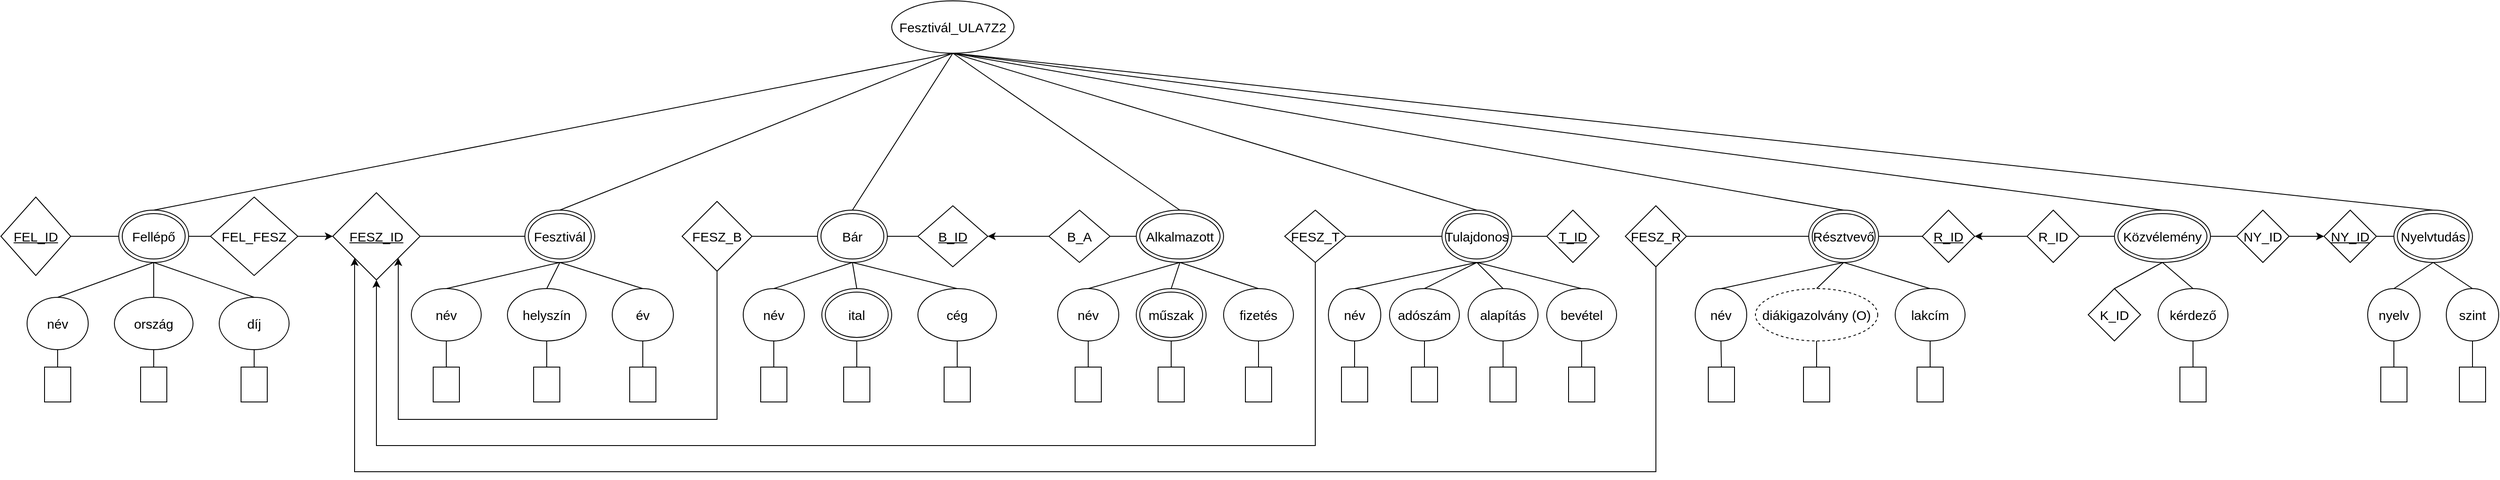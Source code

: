 <mxfile version="22.0.4" type="device">
  <diagram name="1 oldal" id="80w6oadus03rzyrTUa70">
    <mxGraphModel dx="2520" dy="2309" grid="1" gridSize="10" guides="1" tooltips="1" connect="1" arrows="1" fold="1" page="1" pageScale="1" pageWidth="827" pageHeight="1169" math="0" shadow="0">
      <root>
        <mxCell id="0" />
        <mxCell id="1" parent="0" />
        <mxCell id="JOiULctxTrwkrGutLJkI-7" value="Fesztivál_ULA7Z2" style="ellipse;whiteSpace=wrap;html=1;fontSize=15;" vertex="1" parent="1">
          <mxGeometry x="280" y="80" width="140" height="60" as="geometry" />
        </mxCell>
        <mxCell id="JOiULctxTrwkrGutLJkI-17" style="rounded=0;orthogonalLoop=1;jettySize=auto;html=1;exitX=0.5;exitY=0;exitDx=0;exitDy=0;entryX=0.5;entryY=1;entryDx=0;entryDy=0;endArrow=none;endFill=0;fontSize=15;" edge="1" parent="1" source="JOiULctxTrwkrGutLJkI-80" target="JOiULctxTrwkrGutLJkI-7">
          <mxGeometry relative="1" as="geometry">
            <mxPoint x="390" y="170" as="targetPoint" />
            <mxPoint x="-565" y="320" as="sourcePoint" />
          </mxGeometry>
        </mxCell>
        <mxCell id="JOiULctxTrwkrGutLJkI-18" style="rounded=0;orthogonalLoop=1;jettySize=auto;html=1;exitX=0.5;exitY=0;exitDx=0;exitDy=0;entryX=0.5;entryY=1;entryDx=0;entryDy=0;endArrow=none;endFill=0;fontSize=15;" edge="1" parent="1" source="JOiULctxTrwkrGutLJkI-89" target="JOiULctxTrwkrGutLJkI-7">
          <mxGeometry relative="1" as="geometry">
            <mxPoint x="1015" y="320" as="sourcePoint" />
          </mxGeometry>
        </mxCell>
        <mxCell id="JOiULctxTrwkrGutLJkI-19" style="rounded=0;orthogonalLoop=1;jettySize=auto;html=1;exitX=0.5;exitY=0;exitDx=0;exitDy=0;entryX=0.5;entryY=1;entryDx=0;entryDy=0;endArrow=none;endFill=0;fontSize=15;" edge="1" parent="1" source="JOiULctxTrwkrGutLJkI-85" target="JOiULctxTrwkrGutLJkI-7">
          <mxGeometry relative="1" as="geometry">
            <mxPoint x="600" y="320" as="sourcePoint" />
          </mxGeometry>
        </mxCell>
        <mxCell id="JOiULctxTrwkrGutLJkI-20" style="rounded=0;orthogonalLoop=1;jettySize=auto;html=1;exitX=0.5;exitY=0;exitDx=0;exitDy=0;entryX=0.5;entryY=1;entryDx=0;entryDy=0;endArrow=none;endFill=0;fontSize=15;" edge="1" parent="1" source="JOiULctxTrwkrGutLJkI-84" target="JOiULctxTrwkrGutLJkI-7">
          <mxGeometry relative="1" as="geometry">
            <mxPoint x="235" y="320" as="sourcePoint" />
          </mxGeometry>
        </mxCell>
        <mxCell id="JOiULctxTrwkrGutLJkI-56" style="rounded=0;orthogonalLoop=1;jettySize=auto;html=1;exitX=1;exitY=0.5;exitDx=0;exitDy=0;entryX=0;entryY=0.5;entryDx=0;entryDy=0;endArrow=none;endFill=0;" edge="1" parent="1" source="JOiULctxTrwkrGutLJkI-84" target="JOiULctxTrwkrGutLJkI-55">
          <mxGeometry relative="1" as="geometry">
            <mxPoint x="270" y="350" as="sourcePoint" />
          </mxGeometry>
        </mxCell>
        <mxCell id="JOiULctxTrwkrGutLJkI-21" style="rounded=0;orthogonalLoop=1;jettySize=auto;html=1;exitX=0.5;exitY=0;exitDx=0;exitDy=0;entryX=0.5;entryY=1;entryDx=0;entryDy=0;endArrow=none;endFill=0;fontSize=15;" edge="1" parent="1" source="JOiULctxTrwkrGutLJkI-93" target="JOiULctxTrwkrGutLJkI-7">
          <mxGeometry relative="1" as="geometry">
            <mxPoint x="1410" y="320" as="sourcePoint" />
          </mxGeometry>
        </mxCell>
        <mxCell id="JOiULctxTrwkrGutLJkI-16" style="rounded=0;orthogonalLoop=1;jettySize=auto;html=1;exitX=0.5;exitY=0;exitDx=0;exitDy=0;entryX=0.5;entryY=1;entryDx=0;entryDy=0;endArrow=none;endFill=0;fontSize=15;" edge="1" parent="1" source="JOiULctxTrwkrGutLJkI-81" target="JOiULctxTrwkrGutLJkI-7">
          <mxGeometry relative="1" as="geometry">
            <mxPoint x="-105" y="320" as="sourcePoint" />
          </mxGeometry>
        </mxCell>
        <mxCell id="JOiULctxTrwkrGutLJkI-22" style="rounded=0;orthogonalLoop=1;jettySize=auto;html=1;exitX=0.5;exitY=0;exitDx=0;exitDy=0;entryX=0.5;entryY=1;entryDx=0;entryDy=0;endArrow=none;endFill=0;fontSize=15;" edge="1" parent="1" source="JOiULctxTrwkrGutLJkI-92" target="JOiULctxTrwkrGutLJkI-7">
          <mxGeometry relative="1" as="geometry">
            <mxPoint x="1200" y="320" as="sourcePoint" />
          </mxGeometry>
        </mxCell>
        <mxCell id="JOiULctxTrwkrGutLJkI-24" style="rounded=0;orthogonalLoop=1;jettySize=auto;html=1;exitX=1;exitY=0.5;exitDx=0;exitDy=0;entryX=0;entryY=0.5;entryDx=0;entryDy=0;endArrow=none;endFill=0;fontSize=15;" edge="1" parent="1" source="JOiULctxTrwkrGutLJkI-23" target="JOiULctxTrwkrGutLJkI-81">
          <mxGeometry relative="1" as="geometry">
            <mxPoint x="-150.0" y="350" as="targetPoint" />
          </mxGeometry>
        </mxCell>
        <mxCell id="JOiULctxTrwkrGutLJkI-23" value="&lt;u style=&quot;font-size: 15px;&quot;&gt;FESZ_ID&lt;/u&gt;" style="rhombus;whiteSpace=wrap;html=1;fontSize=15;" vertex="1" parent="1">
          <mxGeometry x="-360" y="300" width="100" height="100" as="geometry" />
        </mxCell>
        <mxCell id="JOiULctxTrwkrGutLJkI-28" style="rounded=0;orthogonalLoop=1;jettySize=auto;html=1;exitX=0.5;exitY=0;exitDx=0;exitDy=0;endArrow=none;endFill=0;entryX=0.5;entryY=1;entryDx=0;entryDy=0;" edge="1" parent="1" source="JOiULctxTrwkrGutLJkI-25" target="JOiULctxTrwkrGutLJkI-81">
          <mxGeometry relative="1" as="geometry">
            <mxPoint x="-105" y="380" as="targetPoint" />
          </mxGeometry>
        </mxCell>
        <mxCell id="JOiULctxTrwkrGutLJkI-54" style="rounded=0;orthogonalLoop=1;jettySize=auto;html=1;exitX=0.5;exitY=1;exitDx=0;exitDy=0;entryX=0.5;entryY=0;entryDx=0;entryDy=0;endArrow=none;endFill=0;" edge="1" parent="1" source="JOiULctxTrwkrGutLJkI-25" target="JOiULctxTrwkrGutLJkI-49">
          <mxGeometry relative="1" as="geometry" />
        </mxCell>
        <mxCell id="JOiULctxTrwkrGutLJkI-25" value="név" style="ellipse;whiteSpace=wrap;html=1;fontSize=15;" vertex="1" parent="1">
          <mxGeometry x="-270" y="410" width="80" height="60" as="geometry" />
        </mxCell>
        <mxCell id="JOiULctxTrwkrGutLJkI-29" style="rounded=0;orthogonalLoop=1;jettySize=auto;html=1;exitX=0.5;exitY=0;exitDx=0;exitDy=0;endArrow=none;endFill=0;entryX=0.5;entryY=1;entryDx=0;entryDy=0;" edge="1" parent="1" source="JOiULctxTrwkrGutLJkI-26" target="JOiULctxTrwkrGutLJkI-81">
          <mxGeometry relative="1" as="geometry">
            <mxPoint x="-70" y="350" as="targetPoint" />
          </mxGeometry>
        </mxCell>
        <mxCell id="JOiULctxTrwkrGutLJkI-53" style="rounded=0;orthogonalLoop=1;jettySize=auto;html=1;exitX=0.5;exitY=1;exitDx=0;exitDy=0;entryX=0.5;entryY=0;entryDx=0;entryDy=0;endArrow=none;endFill=0;" edge="1" parent="1" source="JOiULctxTrwkrGutLJkI-26" target="JOiULctxTrwkrGutLJkI-50">
          <mxGeometry relative="1" as="geometry" />
        </mxCell>
        <mxCell id="JOiULctxTrwkrGutLJkI-26" value="helyszín" style="ellipse;whiteSpace=wrap;html=1;fontSize=15;" vertex="1" parent="1">
          <mxGeometry x="-160" y="410" width="90" height="60" as="geometry" />
        </mxCell>
        <mxCell id="JOiULctxTrwkrGutLJkI-30" style="rounded=0;orthogonalLoop=1;jettySize=auto;html=1;exitX=0.5;exitY=0;exitDx=0;exitDy=0;endArrow=none;endFill=0;entryX=0.5;entryY=1;entryDx=0;entryDy=0;" edge="1" parent="1" source="JOiULctxTrwkrGutLJkI-27" target="JOiULctxTrwkrGutLJkI-81">
          <mxGeometry relative="1" as="geometry">
            <mxPoint x="-50" y="340" as="targetPoint" />
          </mxGeometry>
        </mxCell>
        <mxCell id="JOiULctxTrwkrGutLJkI-52" style="rounded=0;orthogonalLoop=1;jettySize=auto;html=1;exitX=0.5;exitY=1;exitDx=0;exitDy=0;entryX=0.5;entryY=0;entryDx=0;entryDy=0;endArrow=none;endFill=0;" edge="1" parent="1" source="JOiULctxTrwkrGutLJkI-27" target="JOiULctxTrwkrGutLJkI-51">
          <mxGeometry relative="1" as="geometry" />
        </mxCell>
        <mxCell id="JOiULctxTrwkrGutLJkI-27" value="év" style="ellipse;whiteSpace=wrap;html=1;fontSize=15;" vertex="1" parent="1">
          <mxGeometry x="-40" y="410" width="70" height="60" as="geometry" />
        </mxCell>
        <mxCell id="JOiULctxTrwkrGutLJkI-34" style="edgeStyle=orthogonalEdgeStyle;rounded=0;orthogonalLoop=1;jettySize=auto;html=1;entryX=0;entryY=0.5;entryDx=0;entryDy=0;" edge="1" parent="1" source="JOiULctxTrwkrGutLJkI-33" target="JOiULctxTrwkrGutLJkI-23">
          <mxGeometry relative="1" as="geometry" />
        </mxCell>
        <mxCell id="JOiULctxTrwkrGutLJkI-35" style="rounded=0;orthogonalLoop=1;jettySize=auto;html=1;exitX=0;exitY=0.5;exitDx=0;exitDy=0;entryX=0.938;entryY=0.5;entryDx=0;entryDy=0;endArrow=none;endFill=0;entryPerimeter=0;" edge="1" parent="1" source="JOiULctxTrwkrGutLJkI-33" target="JOiULctxTrwkrGutLJkI-80">
          <mxGeometry relative="1" as="geometry">
            <mxPoint x="-520.0" y="350" as="targetPoint" />
          </mxGeometry>
        </mxCell>
        <mxCell id="JOiULctxTrwkrGutLJkI-33" value="FEL_FESZ" style="rhombus;whiteSpace=wrap;html=1;fontSize=15;" vertex="1" parent="1">
          <mxGeometry x="-500" y="305" width="100" height="90" as="geometry" />
        </mxCell>
        <mxCell id="JOiULctxTrwkrGutLJkI-39" style="rounded=0;orthogonalLoop=1;jettySize=auto;html=1;exitX=0.5;exitY=0;exitDx=0;exitDy=0;entryX=0.5;entryY=1;entryDx=0;entryDy=0;endArrow=none;endFill=0;" edge="1" parent="1" source="JOiULctxTrwkrGutLJkI-36" target="JOiULctxTrwkrGutLJkI-80">
          <mxGeometry relative="1" as="geometry">
            <mxPoint x="-565" y="380" as="targetPoint" />
          </mxGeometry>
        </mxCell>
        <mxCell id="JOiULctxTrwkrGutLJkI-36" value="név" style="ellipse;whiteSpace=wrap;html=1;fontSize=15;" vertex="1" parent="1">
          <mxGeometry x="-710" y="420" width="70" height="60" as="geometry" />
        </mxCell>
        <mxCell id="JOiULctxTrwkrGutLJkI-40" style="rounded=0;orthogonalLoop=1;jettySize=auto;html=1;exitX=0.5;exitY=0;exitDx=0;exitDy=0;entryX=0.5;entryY=1;entryDx=0;entryDy=0;endArrow=none;endFill=0;" edge="1" parent="1" source="JOiULctxTrwkrGutLJkI-37" target="JOiULctxTrwkrGutLJkI-80">
          <mxGeometry relative="1" as="geometry">
            <mxPoint x="-565" y="380" as="targetPoint" />
          </mxGeometry>
        </mxCell>
        <mxCell id="JOiULctxTrwkrGutLJkI-37" value="ország" style="ellipse;whiteSpace=wrap;html=1;fontSize=15;" vertex="1" parent="1">
          <mxGeometry x="-610" y="420" width="90" height="60" as="geometry" />
        </mxCell>
        <mxCell id="JOiULctxTrwkrGutLJkI-41" style="rounded=0;orthogonalLoop=1;jettySize=auto;html=1;exitX=0.5;exitY=0;exitDx=0;exitDy=0;entryX=0.5;entryY=1;entryDx=0;entryDy=0;endArrow=none;endFill=0;" edge="1" parent="1" source="JOiULctxTrwkrGutLJkI-38" target="JOiULctxTrwkrGutLJkI-80">
          <mxGeometry relative="1" as="geometry">
            <mxPoint x="-565" y="380" as="targetPoint" />
          </mxGeometry>
        </mxCell>
        <mxCell id="JOiULctxTrwkrGutLJkI-38" value="díj" style="ellipse;whiteSpace=wrap;html=1;fontSize=15;" vertex="1" parent="1">
          <mxGeometry x="-490" y="420" width="80" height="60" as="geometry" />
        </mxCell>
        <mxCell id="JOiULctxTrwkrGutLJkI-43" style="rounded=0;orthogonalLoop=1;jettySize=auto;html=1;exitX=1;exitY=0.5;exitDx=0;exitDy=0;entryX=0;entryY=0.5;entryDx=0;entryDy=0;endArrow=none;endFill=0;" edge="1" parent="1" source="JOiULctxTrwkrGutLJkI-42" target="JOiULctxTrwkrGutLJkI-80">
          <mxGeometry relative="1" as="geometry">
            <mxPoint x="-610.0" y="350" as="targetPoint" />
          </mxGeometry>
        </mxCell>
        <mxCell id="JOiULctxTrwkrGutLJkI-42" value="&lt;u&gt;FEL_ID&lt;/u&gt;" style="rhombus;whiteSpace=wrap;html=1;fontSize=15;" vertex="1" parent="1">
          <mxGeometry x="-740" y="305" width="80" height="90" as="geometry" />
        </mxCell>
        <mxCell id="JOiULctxTrwkrGutLJkI-47" style="rounded=0;orthogonalLoop=1;jettySize=auto;html=1;exitX=1;exitY=0.5;exitDx=0;exitDy=0;entryX=0;entryY=0.5;entryDx=0;entryDy=0;endArrow=none;endFill=0;" edge="1" parent="1" source="JOiULctxTrwkrGutLJkI-44" target="JOiULctxTrwkrGutLJkI-84">
          <mxGeometry relative="1" as="geometry">
            <mxPoint x="200" y="350" as="targetPoint" />
          </mxGeometry>
        </mxCell>
        <mxCell id="JOiULctxTrwkrGutLJkI-48" style="edgeStyle=orthogonalEdgeStyle;rounded=0;orthogonalLoop=1;jettySize=auto;html=1;exitX=0.5;exitY=1;exitDx=0;exitDy=0;entryX=1;entryY=1;entryDx=0;entryDy=0;" edge="1" parent="1" source="JOiULctxTrwkrGutLJkI-44" target="JOiULctxTrwkrGutLJkI-23">
          <mxGeometry relative="1" as="geometry">
            <mxPoint x="-290" y="380" as="targetPoint" />
            <Array as="points">
              <mxPoint x="80" y="560" />
              <mxPoint x="-285" y="560" />
            </Array>
          </mxGeometry>
        </mxCell>
        <mxCell id="JOiULctxTrwkrGutLJkI-44" value="FESZ_B" style="rhombus;whiteSpace=wrap;html=1;fontSize=15;" vertex="1" parent="1">
          <mxGeometry x="40" y="310" width="80" height="80" as="geometry" />
        </mxCell>
        <mxCell id="JOiULctxTrwkrGutLJkI-73" style="rounded=0;orthogonalLoop=1;jettySize=auto;html=1;exitX=0.5;exitY=0;exitDx=0;exitDy=0;entryX=0.5;entryY=1;entryDx=0;entryDy=0;endArrow=none;endFill=0;" edge="1" parent="1" source="JOiULctxTrwkrGutLJkI-87" target="JOiULctxTrwkrGutLJkI-7">
          <mxGeometry relative="1" as="geometry">
            <mxPoint x="872" y="320" as="sourcePoint" />
          </mxGeometry>
        </mxCell>
        <mxCell id="JOiULctxTrwkrGutLJkI-49" value="" style="rounded=0;whiteSpace=wrap;html=1;" vertex="1" parent="1">
          <mxGeometry x="-245" y="500" width="30" height="40" as="geometry" />
        </mxCell>
        <mxCell id="JOiULctxTrwkrGutLJkI-50" value="" style="rounded=0;whiteSpace=wrap;html=1;" vertex="1" parent="1">
          <mxGeometry x="-130" y="500" width="30" height="40" as="geometry" />
        </mxCell>
        <mxCell id="JOiULctxTrwkrGutLJkI-51" value="" style="rounded=0;whiteSpace=wrap;html=1;" vertex="1" parent="1">
          <mxGeometry x="-20" y="500" width="30" height="40" as="geometry" />
        </mxCell>
        <mxCell id="JOiULctxTrwkrGutLJkI-55" value="&lt;u&gt;B_ID&lt;/u&gt;" style="rhombus;whiteSpace=wrap;html=1;fontSize=15;" vertex="1" parent="1">
          <mxGeometry x="310" y="315" width="80" height="70" as="geometry" />
        </mxCell>
        <mxCell id="JOiULctxTrwkrGutLJkI-63" style="rounded=0;orthogonalLoop=1;jettySize=auto;html=1;exitX=0.5;exitY=0;exitDx=0;exitDy=0;endArrow=none;endFill=0;entryX=0.5;entryY=1;entryDx=0;entryDy=0;" edge="1" parent="1" source="JOiULctxTrwkrGutLJkI-57" target="JOiULctxTrwkrGutLJkI-84">
          <mxGeometry relative="1" as="geometry">
            <mxPoint x="200" y="390" as="targetPoint" />
          </mxGeometry>
        </mxCell>
        <mxCell id="JOiULctxTrwkrGutLJkI-57" value="név" style="ellipse;whiteSpace=wrap;html=1;fontSize=15;" vertex="1" parent="1">
          <mxGeometry x="110" y="410" width="70" height="60" as="geometry" />
        </mxCell>
        <mxCell id="JOiULctxTrwkrGutLJkI-65" style="rounded=0;orthogonalLoop=1;jettySize=auto;html=1;exitX=0.5;exitY=0;exitDx=0;exitDy=0;endArrow=none;endFill=0;entryX=0.5;entryY=1;entryDx=0;entryDy=0;" edge="1" parent="1" source="JOiULctxTrwkrGutLJkI-59" target="JOiULctxTrwkrGutLJkI-84">
          <mxGeometry relative="1" as="geometry">
            <mxPoint x="260" y="390" as="targetPoint" />
          </mxGeometry>
        </mxCell>
        <mxCell id="JOiULctxTrwkrGutLJkI-59" value="cég" style="ellipse;whiteSpace=wrap;html=1;fontSize=15;" vertex="1" parent="1">
          <mxGeometry x="310" y="410" width="90" height="60" as="geometry" />
        </mxCell>
        <mxCell id="JOiULctxTrwkrGutLJkI-64" style="rounded=0;orthogonalLoop=1;jettySize=auto;html=1;exitX=0.5;exitY=0;exitDx=0;exitDy=0;endArrow=none;endFill=0;entryX=0.5;entryY=1;entryDx=0;entryDy=0;" edge="1" parent="1" source="JOiULctxTrwkrGutLJkI-62" target="JOiULctxTrwkrGutLJkI-84">
          <mxGeometry relative="1" as="geometry">
            <mxPoint x="220" y="390" as="targetPoint" />
          </mxGeometry>
        </mxCell>
        <mxCell id="JOiULctxTrwkrGutLJkI-62" value="ital" style="ellipse;shape=doubleEllipse;whiteSpace=wrap;html=1;fontSize=15;" vertex="1" parent="1">
          <mxGeometry x="200" y="410.0" width="80" height="60" as="geometry" />
        </mxCell>
        <mxCell id="JOiULctxTrwkrGutLJkI-68" style="edgeStyle=orthogonalEdgeStyle;rounded=0;orthogonalLoop=1;jettySize=auto;html=1;exitX=0;exitY=0.5;exitDx=0;exitDy=0;entryX=1;entryY=0.5;entryDx=0;entryDy=0;" edge="1" parent="1" source="JOiULctxTrwkrGutLJkI-67" target="JOiULctxTrwkrGutLJkI-55">
          <mxGeometry relative="1" as="geometry" />
        </mxCell>
        <mxCell id="JOiULctxTrwkrGutLJkI-69" style="rounded=0;orthogonalLoop=1;jettySize=auto;html=1;exitX=1;exitY=0.5;exitDx=0;exitDy=0;entryX=0;entryY=0.5;entryDx=0;entryDy=0;endArrow=none;endFill=0;" edge="1" parent="1" source="JOiULctxTrwkrGutLJkI-67" target="JOiULctxTrwkrGutLJkI-85">
          <mxGeometry relative="1" as="geometry">
            <mxPoint x="550.0" y="350" as="targetPoint" />
          </mxGeometry>
        </mxCell>
        <mxCell id="JOiULctxTrwkrGutLJkI-67" value="B_A" style="rhombus;whiteSpace=wrap;html=1;fontSize=15;" vertex="1" parent="1">
          <mxGeometry x="460" y="320" width="70" height="60" as="geometry" />
        </mxCell>
        <mxCell id="JOiULctxTrwkrGutLJkI-74" style="rounded=0;orthogonalLoop=1;jettySize=auto;html=1;exitX=0.5;exitY=0;exitDx=0;exitDy=0;entryX=0.5;entryY=1;entryDx=0;entryDy=0;endArrow=none;endFill=0;" edge="1" parent="1" source="JOiULctxTrwkrGutLJkI-70" target="JOiULctxTrwkrGutLJkI-85">
          <mxGeometry relative="1" as="geometry">
            <mxPoint x="600" y="380" as="targetPoint" />
          </mxGeometry>
        </mxCell>
        <mxCell id="JOiULctxTrwkrGutLJkI-70" value="név" style="ellipse;whiteSpace=wrap;html=1;fontSize=15;" vertex="1" parent="1">
          <mxGeometry x="470" y="410" width="70" height="60" as="geometry" />
        </mxCell>
        <mxCell id="JOiULctxTrwkrGutLJkI-75" style="rounded=0;orthogonalLoop=1;jettySize=auto;html=1;exitX=0.5;exitY=0;exitDx=0;exitDy=0;entryX=0.5;entryY=1;entryDx=0;entryDy=0;endArrow=none;endFill=0;" edge="1" parent="1" source="JOiULctxTrwkrGutLJkI-71" target="JOiULctxTrwkrGutLJkI-85">
          <mxGeometry relative="1" as="geometry">
            <mxPoint x="600" y="380" as="targetPoint" />
          </mxGeometry>
        </mxCell>
        <mxCell id="JOiULctxTrwkrGutLJkI-71" value="műszak" style="ellipse;shape=doubleEllipse;whiteSpace=wrap;html=1;fontSize=15;" vertex="1" parent="1">
          <mxGeometry x="560" y="410.0" width="80" height="60" as="geometry" />
        </mxCell>
        <mxCell id="JOiULctxTrwkrGutLJkI-76" style="rounded=0;orthogonalLoop=1;jettySize=auto;html=1;exitX=0.5;exitY=0;exitDx=0;exitDy=0;endArrow=none;endFill=0;entryX=0.5;entryY=1;entryDx=0;entryDy=0;" edge="1" parent="1" source="JOiULctxTrwkrGutLJkI-72" target="JOiULctxTrwkrGutLJkI-85">
          <mxGeometry relative="1" as="geometry">
            <mxPoint x="600" y="380" as="targetPoint" />
          </mxGeometry>
        </mxCell>
        <mxCell id="JOiULctxTrwkrGutLJkI-72" value="fizetés" style="ellipse;whiteSpace=wrap;html=1;fontSize=15;" vertex="1" parent="1">
          <mxGeometry x="660" y="410" width="80" height="60" as="geometry" />
        </mxCell>
        <mxCell id="JOiULctxTrwkrGutLJkI-78" style="rounded=0;orthogonalLoop=1;jettySize=auto;html=1;exitX=1;exitY=0.5;exitDx=0;exitDy=0;entryX=0;entryY=0.5;entryDx=0;entryDy=0;endArrow=none;endFill=0;" edge="1" parent="1" source="JOiULctxTrwkrGutLJkI-77" target="JOiULctxTrwkrGutLJkI-87">
          <mxGeometry relative="1" as="geometry">
            <mxPoint x="827.0" y="350" as="targetPoint" />
          </mxGeometry>
        </mxCell>
        <mxCell id="JOiULctxTrwkrGutLJkI-79" style="edgeStyle=orthogonalEdgeStyle;rounded=0;orthogonalLoop=1;jettySize=auto;html=1;exitX=0.5;exitY=1;exitDx=0;exitDy=0;entryX=0.5;entryY=1;entryDx=0;entryDy=0;" edge="1" parent="1" source="JOiULctxTrwkrGutLJkI-77" target="JOiULctxTrwkrGutLJkI-23">
          <mxGeometry relative="1" as="geometry">
            <Array as="points">
              <mxPoint x="765" y="590" />
              <mxPoint x="-310" y="590" />
            </Array>
          </mxGeometry>
        </mxCell>
        <mxCell id="JOiULctxTrwkrGutLJkI-77" value="FESZ_T" style="rhombus;whiteSpace=wrap;html=1;fontSize=15;" vertex="1" parent="1">
          <mxGeometry x="730" y="320" width="70" height="60" as="geometry" />
        </mxCell>
        <mxCell id="JOiULctxTrwkrGutLJkI-80" value="Fellépő" style="ellipse;shape=doubleEllipse;whiteSpace=wrap;html=1;fontSize=15;" vertex="1" parent="1">
          <mxGeometry x="-605" y="320" width="80" height="60" as="geometry" />
        </mxCell>
        <mxCell id="JOiULctxTrwkrGutLJkI-81" value="Fesztivál" style="ellipse;shape=doubleEllipse;whiteSpace=wrap;html=1;fontSize=15;" vertex="1" parent="1">
          <mxGeometry x="-140" y="320" width="80" height="60" as="geometry" />
        </mxCell>
        <mxCell id="JOiULctxTrwkrGutLJkI-84" value="Bár" style="ellipse;shape=doubleEllipse;whiteSpace=wrap;html=1;fontSize=15;" vertex="1" parent="1">
          <mxGeometry x="195" y="320" width="80" height="60" as="geometry" />
        </mxCell>
        <mxCell id="JOiULctxTrwkrGutLJkI-85" value="Alkalmazott" style="ellipse;shape=doubleEllipse;whiteSpace=wrap;html=1;fontSize=15;" vertex="1" parent="1">
          <mxGeometry x="560" y="320" width="100" height="60" as="geometry" />
        </mxCell>
        <mxCell id="JOiULctxTrwkrGutLJkI-95" style="rounded=0;orthogonalLoop=1;jettySize=auto;html=1;exitX=1;exitY=0.5;exitDx=0;exitDy=0;entryX=0;entryY=0.5;entryDx=0;entryDy=0;endArrow=none;endFill=0;" edge="1" parent="1" source="JOiULctxTrwkrGutLJkI-87" target="JOiULctxTrwkrGutLJkI-94">
          <mxGeometry relative="1" as="geometry" />
        </mxCell>
        <mxCell id="JOiULctxTrwkrGutLJkI-87" value="Tulajdonos" style="ellipse;shape=doubleEllipse;whiteSpace=wrap;html=1;fontSize=15;" vertex="1" parent="1">
          <mxGeometry x="910" y="320" width="80" height="60" as="geometry" />
        </mxCell>
        <mxCell id="JOiULctxTrwkrGutLJkI-105" style="rounded=0;orthogonalLoop=1;jettySize=auto;html=1;exitX=0;exitY=0.5;exitDx=0;exitDy=0;entryX=1;entryY=0.5;entryDx=0;entryDy=0;endArrow=none;endFill=0;" edge="1" parent="1" source="JOiULctxTrwkrGutLJkI-89" target="JOiULctxTrwkrGutLJkI-104">
          <mxGeometry relative="1" as="geometry" />
        </mxCell>
        <mxCell id="JOiULctxTrwkrGutLJkI-111" style="rounded=0;orthogonalLoop=1;jettySize=auto;html=1;exitX=1;exitY=0.5;exitDx=0;exitDy=0;entryX=0;entryY=0.5;entryDx=0;entryDy=0;endArrow=none;endFill=0;" edge="1" parent="1" source="JOiULctxTrwkrGutLJkI-89" target="JOiULctxTrwkrGutLJkI-110">
          <mxGeometry relative="1" as="geometry" />
        </mxCell>
        <mxCell id="JOiULctxTrwkrGutLJkI-89" value="Résztvevő" style="ellipse;shape=doubleEllipse;whiteSpace=wrap;html=1;fontSize=15;" vertex="1" parent="1">
          <mxGeometry x="1330" y="320" width="80" height="60" as="geometry" />
        </mxCell>
        <mxCell id="JOiULctxTrwkrGutLJkI-92" value="Közvélemény" style="ellipse;shape=doubleEllipse;whiteSpace=wrap;html=1;fontSize=15;" vertex="1" parent="1">
          <mxGeometry x="1680" y="320" width="110" height="60" as="geometry" />
        </mxCell>
        <mxCell id="JOiULctxTrwkrGutLJkI-93" value="Nyelvtudás" style="ellipse;shape=doubleEllipse;whiteSpace=wrap;html=1;fontSize=15;" vertex="1" parent="1">
          <mxGeometry x="2000" y="320" width="90" height="60" as="geometry" />
        </mxCell>
        <mxCell id="JOiULctxTrwkrGutLJkI-94" value="&lt;u&gt;T_ID&lt;/u&gt;" style="rhombus;whiteSpace=wrap;html=1;fontSize=15;" vertex="1" parent="1">
          <mxGeometry x="1030" y="320" width="60" height="60" as="geometry" />
        </mxCell>
        <mxCell id="JOiULctxTrwkrGutLJkI-100" style="rounded=0;orthogonalLoop=1;jettySize=auto;html=1;exitX=0.5;exitY=0;exitDx=0;exitDy=0;entryX=0.5;entryY=1;entryDx=0;entryDy=0;endArrow=none;endFill=0;" edge="1" parent="1" source="JOiULctxTrwkrGutLJkI-96" target="JOiULctxTrwkrGutLJkI-87">
          <mxGeometry relative="1" as="geometry" />
        </mxCell>
        <mxCell id="JOiULctxTrwkrGutLJkI-96" value="név" style="ellipse;whiteSpace=wrap;html=1;fontSize=15;" vertex="1" parent="1">
          <mxGeometry x="780" y="410" width="60" height="60" as="geometry" />
        </mxCell>
        <mxCell id="JOiULctxTrwkrGutLJkI-101" style="rounded=0;orthogonalLoop=1;jettySize=auto;html=1;exitX=0.5;exitY=0;exitDx=0;exitDy=0;entryX=0.5;entryY=1;entryDx=0;entryDy=0;endArrow=none;endFill=0;" edge="1" parent="1" source="JOiULctxTrwkrGutLJkI-97" target="JOiULctxTrwkrGutLJkI-87">
          <mxGeometry relative="1" as="geometry" />
        </mxCell>
        <mxCell id="JOiULctxTrwkrGutLJkI-97" value="adószám" style="ellipse;whiteSpace=wrap;html=1;fontSize=15;" vertex="1" parent="1">
          <mxGeometry x="850" y="410" width="80" height="60" as="geometry" />
        </mxCell>
        <mxCell id="JOiULctxTrwkrGutLJkI-102" style="rounded=0;orthogonalLoop=1;jettySize=auto;html=1;exitX=0.5;exitY=0;exitDx=0;exitDy=0;endArrow=none;endFill=0;" edge="1" parent="1" source="JOiULctxTrwkrGutLJkI-98">
          <mxGeometry relative="1" as="geometry">
            <mxPoint x="950" y="380" as="targetPoint" />
          </mxGeometry>
        </mxCell>
        <mxCell id="JOiULctxTrwkrGutLJkI-98" value="alapítás" style="ellipse;whiteSpace=wrap;html=1;fontSize=15;" vertex="1" parent="1">
          <mxGeometry x="940" y="410" width="80" height="60" as="geometry" />
        </mxCell>
        <mxCell id="JOiULctxTrwkrGutLJkI-103" style="rounded=0;orthogonalLoop=1;jettySize=auto;html=1;exitX=0.5;exitY=0;exitDx=0;exitDy=0;entryX=0.5;entryY=1;entryDx=0;entryDy=0;endArrow=none;endFill=0;" edge="1" parent="1" source="JOiULctxTrwkrGutLJkI-99" target="JOiULctxTrwkrGutLJkI-87">
          <mxGeometry relative="1" as="geometry">
            <mxPoint x="1010" y="380" as="targetPoint" />
          </mxGeometry>
        </mxCell>
        <mxCell id="JOiULctxTrwkrGutLJkI-99" value="bevétel" style="ellipse;whiteSpace=wrap;html=1;fontSize=15;" vertex="1" parent="1">
          <mxGeometry x="1030" y="410" width="80" height="60" as="geometry" />
        </mxCell>
        <mxCell id="JOiULctxTrwkrGutLJkI-106" style="edgeStyle=orthogonalEdgeStyle;rounded=0;orthogonalLoop=1;jettySize=auto;html=1;exitX=0.5;exitY=1;exitDx=0;exitDy=0;entryX=0;entryY=1;entryDx=0;entryDy=0;" edge="1" parent="1" source="JOiULctxTrwkrGutLJkI-104" target="JOiULctxTrwkrGutLJkI-23">
          <mxGeometry relative="1" as="geometry">
            <Array as="points">
              <mxPoint x="1155" y="620" />
              <mxPoint x="-335" y="620" />
            </Array>
          </mxGeometry>
        </mxCell>
        <mxCell id="JOiULctxTrwkrGutLJkI-104" value="FESZ_R" style="rhombus;whiteSpace=wrap;html=1;fontSize=15;" vertex="1" parent="1">
          <mxGeometry x="1120" y="315" width="70" height="70" as="geometry" />
        </mxCell>
        <mxCell id="JOiULctxTrwkrGutLJkI-113" style="rounded=0;orthogonalLoop=1;jettySize=auto;html=1;exitX=0.5;exitY=0;exitDx=0;exitDy=0;entryX=0.5;entryY=1;entryDx=0;entryDy=0;endArrow=none;endFill=0;" edge="1" parent="1" source="JOiULctxTrwkrGutLJkI-107" target="JOiULctxTrwkrGutLJkI-89">
          <mxGeometry relative="1" as="geometry" />
        </mxCell>
        <mxCell id="JOiULctxTrwkrGutLJkI-107" value="név" style="ellipse;whiteSpace=wrap;html=1;fontSize=15;" vertex="1" parent="1">
          <mxGeometry x="1200" y="410" width="59" height="60" as="geometry" />
        </mxCell>
        <mxCell id="JOiULctxTrwkrGutLJkI-114" style="rounded=0;orthogonalLoop=1;jettySize=auto;html=1;exitX=0.5;exitY=0;exitDx=0;exitDy=0;entryX=0.5;entryY=1;entryDx=0;entryDy=0;endArrow=none;endFill=0;" edge="1" parent="1" source="JOiULctxTrwkrGutLJkI-108" target="JOiULctxTrwkrGutLJkI-89">
          <mxGeometry relative="1" as="geometry" />
        </mxCell>
        <mxCell id="JOiULctxTrwkrGutLJkI-108" value="diákigazolvány (O)" style="ellipse;whiteSpace=wrap;html=1;fontSize=15;dashed=1;" vertex="1" parent="1">
          <mxGeometry x="1269" y="410" width="140" height="60" as="geometry" />
        </mxCell>
        <mxCell id="JOiULctxTrwkrGutLJkI-110" value="&lt;u&gt;R_ID&lt;/u&gt;" style="rhombus;whiteSpace=wrap;html=1;fontSize=15;" vertex="1" parent="1">
          <mxGeometry x="1460" y="320" width="60" height="60" as="geometry" />
        </mxCell>
        <mxCell id="JOiULctxTrwkrGutLJkI-115" style="rounded=0;orthogonalLoop=1;jettySize=auto;html=1;exitX=0.5;exitY=0;exitDx=0;exitDy=0;entryX=0.5;entryY=1;entryDx=0;entryDy=0;endArrow=none;endFill=0;" edge="1" parent="1" source="JOiULctxTrwkrGutLJkI-112" target="JOiULctxTrwkrGutLJkI-89">
          <mxGeometry relative="1" as="geometry" />
        </mxCell>
        <mxCell id="JOiULctxTrwkrGutLJkI-112" value="lakcím" style="ellipse;whiteSpace=wrap;html=1;fontSize=15;" vertex="1" parent="1">
          <mxGeometry x="1429" y="410" width="80" height="60" as="geometry" />
        </mxCell>
        <mxCell id="JOiULctxTrwkrGutLJkI-117" style="edgeStyle=orthogonalEdgeStyle;rounded=0;orthogonalLoop=1;jettySize=auto;html=1;exitX=0;exitY=0.5;exitDx=0;exitDy=0;entryX=1;entryY=0.5;entryDx=0;entryDy=0;" edge="1" parent="1" source="JOiULctxTrwkrGutLJkI-116" target="JOiULctxTrwkrGutLJkI-110">
          <mxGeometry relative="1" as="geometry" />
        </mxCell>
        <mxCell id="JOiULctxTrwkrGutLJkI-118" style="rounded=0;orthogonalLoop=1;jettySize=auto;html=1;exitX=1;exitY=0.5;exitDx=0;exitDy=0;entryX=0;entryY=0.5;entryDx=0;entryDy=0;endArrow=none;endFill=0;" edge="1" parent="1" source="JOiULctxTrwkrGutLJkI-116" target="JOiULctxTrwkrGutLJkI-92">
          <mxGeometry relative="1" as="geometry" />
        </mxCell>
        <mxCell id="JOiULctxTrwkrGutLJkI-116" value="R_ID" style="rhombus;whiteSpace=wrap;html=1;fontSize=15;" vertex="1" parent="1">
          <mxGeometry x="1580" y="320" width="60" height="60" as="geometry" />
        </mxCell>
        <mxCell id="JOiULctxTrwkrGutLJkI-120" style="rounded=0;orthogonalLoop=1;jettySize=auto;html=1;exitX=0;exitY=0.5;exitDx=0;exitDy=0;entryX=1;entryY=0.5;entryDx=0;entryDy=0;endArrow=none;endFill=0;" edge="1" parent="1" source="JOiULctxTrwkrGutLJkI-119" target="JOiULctxTrwkrGutLJkI-92">
          <mxGeometry relative="1" as="geometry" />
        </mxCell>
        <mxCell id="JOiULctxTrwkrGutLJkI-126" style="edgeStyle=orthogonalEdgeStyle;rounded=0;orthogonalLoop=1;jettySize=auto;html=1;exitX=1;exitY=0.5;exitDx=0;exitDy=0;entryX=0;entryY=0.5;entryDx=0;entryDy=0;" edge="1" parent="1" source="JOiULctxTrwkrGutLJkI-119" target="JOiULctxTrwkrGutLJkI-125">
          <mxGeometry relative="1" as="geometry" />
        </mxCell>
        <mxCell id="JOiULctxTrwkrGutLJkI-119" value="NY_ID" style="rhombus;whiteSpace=wrap;html=1;fontSize=15;" vertex="1" parent="1">
          <mxGeometry x="1820" y="320" width="60" height="60" as="geometry" />
        </mxCell>
        <mxCell id="JOiULctxTrwkrGutLJkI-121" value="K_ID" style="rhombus;whiteSpace=wrap;html=1;fontSize=15;" vertex="1" parent="1">
          <mxGeometry x="1650" y="410" width="60" height="60" as="geometry" />
        </mxCell>
        <mxCell id="JOiULctxTrwkrGutLJkI-124" style="rounded=0;orthogonalLoop=1;jettySize=auto;html=1;exitX=0.5;exitY=0;exitDx=0;exitDy=0;entryX=0.5;entryY=1;entryDx=0;entryDy=0;endArrow=none;endFill=0;" edge="1" parent="1" source="JOiULctxTrwkrGutLJkI-122" target="JOiULctxTrwkrGutLJkI-92">
          <mxGeometry relative="1" as="geometry">
            <mxPoint x="1730" y="400" as="targetPoint" />
          </mxGeometry>
        </mxCell>
        <mxCell id="JOiULctxTrwkrGutLJkI-122" value="kérdező" style="ellipse;whiteSpace=wrap;html=1;fontSize=15;" vertex="1" parent="1">
          <mxGeometry x="1730" y="410" width="80" height="60" as="geometry" />
        </mxCell>
        <mxCell id="JOiULctxTrwkrGutLJkI-123" style="rounded=0;orthogonalLoop=1;jettySize=auto;html=1;exitX=0.5;exitY=0;exitDx=0;exitDy=0;entryX=0.5;entryY=1;entryDx=0;entryDy=0;endArrow=none;endFill=0;" edge="1" parent="1" source="JOiULctxTrwkrGutLJkI-121" target="JOiULctxTrwkrGutLJkI-92">
          <mxGeometry relative="1" as="geometry" />
        </mxCell>
        <mxCell id="JOiULctxTrwkrGutLJkI-127" style="rounded=0;orthogonalLoop=1;jettySize=auto;html=1;exitX=1;exitY=0.5;exitDx=0;exitDy=0;entryX=0;entryY=0.5;entryDx=0;entryDy=0;endArrow=none;endFill=0;" edge="1" parent="1" source="JOiULctxTrwkrGutLJkI-125" target="JOiULctxTrwkrGutLJkI-93">
          <mxGeometry relative="1" as="geometry" />
        </mxCell>
        <mxCell id="JOiULctxTrwkrGutLJkI-125" value="&lt;u&gt;NY_ID&lt;/u&gt;" style="rhombus;whiteSpace=wrap;html=1;fontSize=15;" vertex="1" parent="1">
          <mxGeometry x="1920" y="320" width="60" height="60" as="geometry" />
        </mxCell>
        <mxCell id="JOiULctxTrwkrGutLJkI-130" style="rounded=0;orthogonalLoop=1;jettySize=auto;html=1;exitX=0.5;exitY=0;exitDx=0;exitDy=0;entryX=0.5;entryY=1;entryDx=0;entryDy=0;endArrow=none;endFill=0;" edge="1" parent="1" source="JOiULctxTrwkrGutLJkI-128" target="JOiULctxTrwkrGutLJkI-93">
          <mxGeometry relative="1" as="geometry" />
        </mxCell>
        <mxCell id="JOiULctxTrwkrGutLJkI-128" value="nyelv" style="ellipse;whiteSpace=wrap;html=1;fontSize=15;" vertex="1" parent="1">
          <mxGeometry x="1970" y="410" width="60" height="60" as="geometry" />
        </mxCell>
        <mxCell id="JOiULctxTrwkrGutLJkI-131" style="rounded=0;orthogonalLoop=1;jettySize=auto;html=1;exitX=0.5;exitY=0;exitDx=0;exitDy=0;entryX=0.5;entryY=1;entryDx=0;entryDy=0;endArrow=none;endFill=0;" edge="1" parent="1" source="JOiULctxTrwkrGutLJkI-129" target="JOiULctxTrwkrGutLJkI-93">
          <mxGeometry relative="1" as="geometry">
            <mxPoint x="2100.0" y="390" as="targetPoint" />
          </mxGeometry>
        </mxCell>
        <mxCell id="JOiULctxTrwkrGutLJkI-129" value="szint" style="ellipse;whiteSpace=wrap;html=1;fontSize=15;" vertex="1" parent="1">
          <mxGeometry x="2060" y="410" width="60" height="60" as="geometry" />
        </mxCell>
        <mxCell id="JOiULctxTrwkrGutLJkI-133" style="rounded=0;orthogonalLoop=1;jettySize=auto;html=1;exitX=0.5;exitY=0;exitDx=0;exitDy=0;entryX=0.5;entryY=1;entryDx=0;entryDy=0;endArrow=none;endFill=0;" edge="1" parent="1" source="JOiULctxTrwkrGutLJkI-132" target="JOiULctxTrwkrGutLJkI-36">
          <mxGeometry relative="1" as="geometry" />
        </mxCell>
        <mxCell id="JOiULctxTrwkrGutLJkI-132" value="" style="rounded=0;whiteSpace=wrap;html=1;" vertex="1" parent="1">
          <mxGeometry x="-690" y="500" width="30" height="40" as="geometry" />
        </mxCell>
        <mxCell id="JOiULctxTrwkrGutLJkI-136" style="rounded=0;orthogonalLoop=1;jettySize=auto;html=1;exitX=0.5;exitY=0;exitDx=0;exitDy=0;entryX=0.5;entryY=1;entryDx=0;entryDy=0;endArrow=none;endFill=0;" edge="1" parent="1" source="JOiULctxTrwkrGutLJkI-135" target="JOiULctxTrwkrGutLJkI-37">
          <mxGeometry relative="1" as="geometry" />
        </mxCell>
        <mxCell id="JOiULctxTrwkrGutLJkI-135" value="" style="rounded=0;whiteSpace=wrap;html=1;" vertex="1" parent="1">
          <mxGeometry x="-580" y="500" width="30" height="40" as="geometry" />
        </mxCell>
        <mxCell id="JOiULctxTrwkrGutLJkI-139" style="rounded=0;orthogonalLoop=1;jettySize=auto;html=1;exitX=0.5;exitY=0;exitDx=0;exitDy=0;entryX=0.5;entryY=1;entryDx=0;entryDy=0;endArrow=none;endFill=0;" edge="1" parent="1" source="JOiULctxTrwkrGutLJkI-138" target="JOiULctxTrwkrGutLJkI-38">
          <mxGeometry relative="1" as="geometry" />
        </mxCell>
        <mxCell id="JOiULctxTrwkrGutLJkI-138" value="" style="rounded=0;whiteSpace=wrap;html=1;" vertex="1" parent="1">
          <mxGeometry x="-465" y="500" width="30" height="40" as="geometry" />
        </mxCell>
        <mxCell id="JOiULctxTrwkrGutLJkI-141" style="rounded=0;orthogonalLoop=1;jettySize=auto;html=1;exitX=0.5;exitY=0;exitDx=0;exitDy=0;entryX=0.5;entryY=1;entryDx=0;entryDy=0;endArrow=none;endFill=0;" edge="1" parent="1" source="JOiULctxTrwkrGutLJkI-140" target="JOiULctxTrwkrGutLJkI-57">
          <mxGeometry relative="1" as="geometry" />
        </mxCell>
        <mxCell id="JOiULctxTrwkrGutLJkI-140" value="" style="rounded=0;whiteSpace=wrap;html=1;" vertex="1" parent="1">
          <mxGeometry x="130" y="500" width="30" height="40" as="geometry" />
        </mxCell>
        <mxCell id="JOiULctxTrwkrGutLJkI-143" style="rounded=0;orthogonalLoop=1;jettySize=auto;html=1;exitX=0.5;exitY=0;exitDx=0;exitDy=0;entryX=0.5;entryY=1;entryDx=0;entryDy=0;endArrow=none;endFill=0;" edge="1" parent="1" source="JOiULctxTrwkrGutLJkI-142" target="JOiULctxTrwkrGutLJkI-62">
          <mxGeometry relative="1" as="geometry" />
        </mxCell>
        <mxCell id="JOiULctxTrwkrGutLJkI-142" value="" style="rounded=0;whiteSpace=wrap;html=1;" vertex="1" parent="1">
          <mxGeometry x="225" y="500" width="30" height="40" as="geometry" />
        </mxCell>
        <mxCell id="JOiULctxTrwkrGutLJkI-145" style="rounded=0;orthogonalLoop=1;jettySize=auto;html=1;exitX=0.5;exitY=0;exitDx=0;exitDy=0;entryX=0.5;entryY=1;entryDx=0;entryDy=0;endArrow=none;endFill=0;" edge="1" parent="1" source="JOiULctxTrwkrGutLJkI-144" target="JOiULctxTrwkrGutLJkI-59">
          <mxGeometry relative="1" as="geometry" />
        </mxCell>
        <mxCell id="JOiULctxTrwkrGutLJkI-144" value="" style="rounded=0;whiteSpace=wrap;html=1;" vertex="1" parent="1">
          <mxGeometry x="340" y="500" width="30" height="40" as="geometry" />
        </mxCell>
        <mxCell id="JOiULctxTrwkrGutLJkI-147" style="rounded=0;orthogonalLoop=1;jettySize=auto;html=1;exitX=0.5;exitY=0;exitDx=0;exitDy=0;entryX=0.5;entryY=1;entryDx=0;entryDy=0;endArrow=none;endFill=0;" edge="1" parent="1" source="JOiULctxTrwkrGutLJkI-146" target="JOiULctxTrwkrGutLJkI-70">
          <mxGeometry relative="1" as="geometry" />
        </mxCell>
        <mxCell id="JOiULctxTrwkrGutLJkI-146" value="" style="rounded=0;whiteSpace=wrap;html=1;" vertex="1" parent="1">
          <mxGeometry x="490" y="500" width="30" height="40" as="geometry" />
        </mxCell>
        <mxCell id="JOiULctxTrwkrGutLJkI-149" style="rounded=0;orthogonalLoop=1;jettySize=auto;html=1;exitX=0.5;exitY=0;exitDx=0;exitDy=0;entryX=0.5;entryY=1;entryDx=0;entryDy=0;endArrow=none;endFill=0;" edge="1" parent="1" source="JOiULctxTrwkrGutLJkI-148" target="JOiULctxTrwkrGutLJkI-71">
          <mxGeometry relative="1" as="geometry" />
        </mxCell>
        <mxCell id="JOiULctxTrwkrGutLJkI-148" value="" style="rounded=0;whiteSpace=wrap;html=1;" vertex="1" parent="1">
          <mxGeometry x="585" y="500" width="30" height="40" as="geometry" />
        </mxCell>
        <mxCell id="JOiULctxTrwkrGutLJkI-151" style="rounded=0;orthogonalLoop=1;jettySize=auto;html=1;exitX=0.5;exitY=0;exitDx=0;exitDy=0;entryX=0.5;entryY=1;entryDx=0;entryDy=0;endArrow=none;endFill=0;" edge="1" parent="1" source="JOiULctxTrwkrGutLJkI-150" target="JOiULctxTrwkrGutLJkI-72">
          <mxGeometry relative="1" as="geometry" />
        </mxCell>
        <mxCell id="JOiULctxTrwkrGutLJkI-150" value="" style="rounded=0;whiteSpace=wrap;html=1;" vertex="1" parent="1">
          <mxGeometry x="685" y="500" width="30" height="40" as="geometry" />
        </mxCell>
        <mxCell id="JOiULctxTrwkrGutLJkI-162" style="rounded=0;orthogonalLoop=1;jettySize=auto;html=1;exitX=0.5;exitY=0;exitDx=0;exitDy=0;entryX=0.5;entryY=1;entryDx=0;entryDy=0;endArrow=none;endFill=0;" edge="1" parent="1" source="JOiULctxTrwkrGutLJkI-152" target="JOiULctxTrwkrGutLJkI-96">
          <mxGeometry relative="1" as="geometry" />
        </mxCell>
        <mxCell id="JOiULctxTrwkrGutLJkI-152" value="" style="rounded=0;whiteSpace=wrap;html=1;" vertex="1" parent="1">
          <mxGeometry x="795" y="500" width="30" height="40" as="geometry" />
        </mxCell>
        <mxCell id="JOiULctxTrwkrGutLJkI-163" style="rounded=0;orthogonalLoop=1;jettySize=auto;html=1;exitX=0.5;exitY=0;exitDx=0;exitDy=0;entryX=0.5;entryY=1;entryDx=0;entryDy=0;endArrow=none;endFill=0;" edge="1" parent="1" source="JOiULctxTrwkrGutLJkI-153" target="JOiULctxTrwkrGutLJkI-97">
          <mxGeometry relative="1" as="geometry" />
        </mxCell>
        <mxCell id="JOiULctxTrwkrGutLJkI-153" value="" style="rounded=0;whiteSpace=wrap;html=1;" vertex="1" parent="1">
          <mxGeometry x="875" y="500" width="30" height="40" as="geometry" />
        </mxCell>
        <mxCell id="JOiULctxTrwkrGutLJkI-164" style="rounded=0;orthogonalLoop=1;jettySize=auto;html=1;exitX=0.5;exitY=0;exitDx=0;exitDy=0;entryX=0.5;entryY=1;entryDx=0;entryDy=0;endArrow=none;endFill=0;" edge="1" parent="1" source="JOiULctxTrwkrGutLJkI-154" target="JOiULctxTrwkrGutLJkI-98">
          <mxGeometry relative="1" as="geometry" />
        </mxCell>
        <mxCell id="JOiULctxTrwkrGutLJkI-154" value="" style="rounded=0;whiteSpace=wrap;html=1;" vertex="1" parent="1">
          <mxGeometry x="965" y="500" width="30" height="40" as="geometry" />
        </mxCell>
        <mxCell id="JOiULctxTrwkrGutLJkI-165" style="rounded=0;orthogonalLoop=1;jettySize=auto;html=1;exitX=0.5;exitY=0;exitDx=0;exitDy=0;entryX=0.5;entryY=1;entryDx=0;entryDy=0;endArrow=none;endFill=0;" edge="1" parent="1" source="JOiULctxTrwkrGutLJkI-155" target="JOiULctxTrwkrGutLJkI-99">
          <mxGeometry relative="1" as="geometry" />
        </mxCell>
        <mxCell id="JOiULctxTrwkrGutLJkI-155" value="" style="rounded=0;whiteSpace=wrap;html=1;" vertex="1" parent="1">
          <mxGeometry x="1055" y="500" width="30" height="40" as="geometry" />
        </mxCell>
        <mxCell id="JOiULctxTrwkrGutLJkI-166" style="rounded=0;orthogonalLoop=1;jettySize=auto;html=1;exitX=0.5;exitY=0;exitDx=0;exitDy=0;entryX=0.5;entryY=1;entryDx=0;entryDy=0;endArrow=none;endFill=0;" edge="1" parent="1" source="JOiULctxTrwkrGutLJkI-156" target="JOiULctxTrwkrGutLJkI-107">
          <mxGeometry relative="1" as="geometry" />
        </mxCell>
        <mxCell id="JOiULctxTrwkrGutLJkI-156" value="" style="rounded=0;whiteSpace=wrap;html=1;" vertex="1" parent="1">
          <mxGeometry x="1215" y="500" width="30" height="40" as="geometry" />
        </mxCell>
        <mxCell id="JOiULctxTrwkrGutLJkI-167" style="rounded=0;orthogonalLoop=1;jettySize=auto;html=1;exitX=0.5;exitY=0;exitDx=0;exitDy=0;entryX=0.5;entryY=1;entryDx=0;entryDy=0;endArrow=none;endFill=0;" edge="1" parent="1" source="JOiULctxTrwkrGutLJkI-157" target="JOiULctxTrwkrGutLJkI-108">
          <mxGeometry relative="1" as="geometry" />
        </mxCell>
        <mxCell id="JOiULctxTrwkrGutLJkI-157" value="" style="rounded=0;whiteSpace=wrap;html=1;" vertex="1" parent="1">
          <mxGeometry x="1324" y="500" width="30" height="40" as="geometry" />
        </mxCell>
        <mxCell id="JOiULctxTrwkrGutLJkI-168" style="rounded=0;orthogonalLoop=1;jettySize=auto;html=1;exitX=0.5;exitY=0;exitDx=0;exitDy=0;entryX=0.5;entryY=1;entryDx=0;entryDy=0;endArrow=none;endFill=0;" edge="1" parent="1" source="JOiULctxTrwkrGutLJkI-158" target="JOiULctxTrwkrGutLJkI-112">
          <mxGeometry relative="1" as="geometry" />
        </mxCell>
        <mxCell id="JOiULctxTrwkrGutLJkI-158" value="" style="rounded=0;whiteSpace=wrap;html=1;" vertex="1" parent="1">
          <mxGeometry x="1454" y="500" width="30" height="40" as="geometry" />
        </mxCell>
        <mxCell id="JOiULctxTrwkrGutLJkI-169" style="rounded=0;orthogonalLoop=1;jettySize=auto;html=1;exitX=0.5;exitY=0;exitDx=0;exitDy=0;entryX=0.5;entryY=1;entryDx=0;entryDy=0;endArrow=none;endFill=0;" edge="1" parent="1" source="JOiULctxTrwkrGutLJkI-159" target="JOiULctxTrwkrGutLJkI-122">
          <mxGeometry relative="1" as="geometry" />
        </mxCell>
        <mxCell id="JOiULctxTrwkrGutLJkI-159" value="" style="rounded=0;whiteSpace=wrap;html=1;" vertex="1" parent="1">
          <mxGeometry x="1755" y="500" width="30" height="40" as="geometry" />
        </mxCell>
        <mxCell id="JOiULctxTrwkrGutLJkI-170" style="rounded=0;orthogonalLoop=1;jettySize=auto;html=1;exitX=0.5;exitY=0;exitDx=0;exitDy=0;entryX=0.5;entryY=1;entryDx=0;entryDy=0;endArrow=none;endFill=0;" edge="1" parent="1" source="JOiULctxTrwkrGutLJkI-160" target="JOiULctxTrwkrGutLJkI-128">
          <mxGeometry relative="1" as="geometry" />
        </mxCell>
        <mxCell id="JOiULctxTrwkrGutLJkI-160" value="" style="rounded=0;whiteSpace=wrap;html=1;" vertex="1" parent="1">
          <mxGeometry x="1985" y="500" width="30" height="40" as="geometry" />
        </mxCell>
        <mxCell id="JOiULctxTrwkrGutLJkI-171" style="rounded=0;orthogonalLoop=1;jettySize=auto;html=1;exitX=0.5;exitY=0;exitDx=0;exitDy=0;entryX=0.5;entryY=1;entryDx=0;entryDy=0;endArrow=none;endFill=0;" edge="1" parent="1" source="JOiULctxTrwkrGutLJkI-161" target="JOiULctxTrwkrGutLJkI-129">
          <mxGeometry relative="1" as="geometry" />
        </mxCell>
        <mxCell id="JOiULctxTrwkrGutLJkI-161" value="" style="rounded=0;whiteSpace=wrap;html=1;" vertex="1" parent="1">
          <mxGeometry x="2075" y="500" width="30" height="40" as="geometry" />
        </mxCell>
      </root>
    </mxGraphModel>
  </diagram>
</mxfile>

